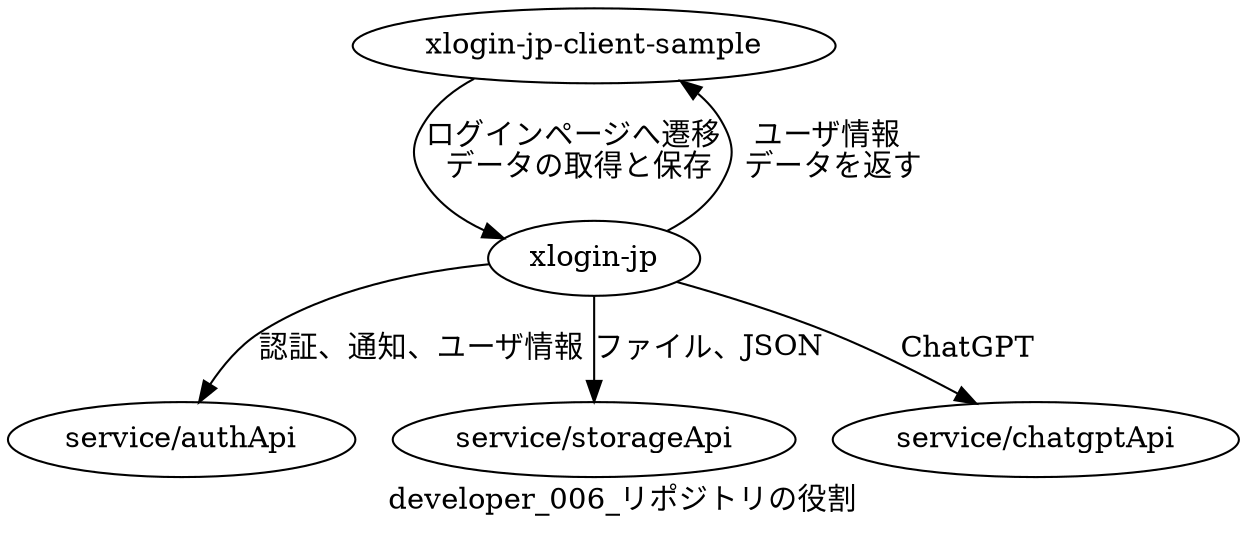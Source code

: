 digraph G {
  rankdir="TB"
  label="developer_006_リポジトリの役割"

  sample [label="xlogin-jp-client-sample"]
  xlogin [label="xlogin-jp"]
  {
    rank=same
  x_auth [label="service/authApi"]
  x_storage [label="service/storageApi"]
  x_chatgpt [label="service/chatgptApi"]
  }
  
  # sample
  sample -> xlogin [label="ログインページへ遷移
  データの取得と保存"]
  xlogin -> sample [label="ユーザ情報
  データを返す"]
  
  # service
  xlogin -> x_auth [label="認証、通知、ユーザ情報"]
  xlogin -> x_storage [label="ファイル、JSON"]
  xlogin -> x_chatgpt [label="ChatGPT"]
}

